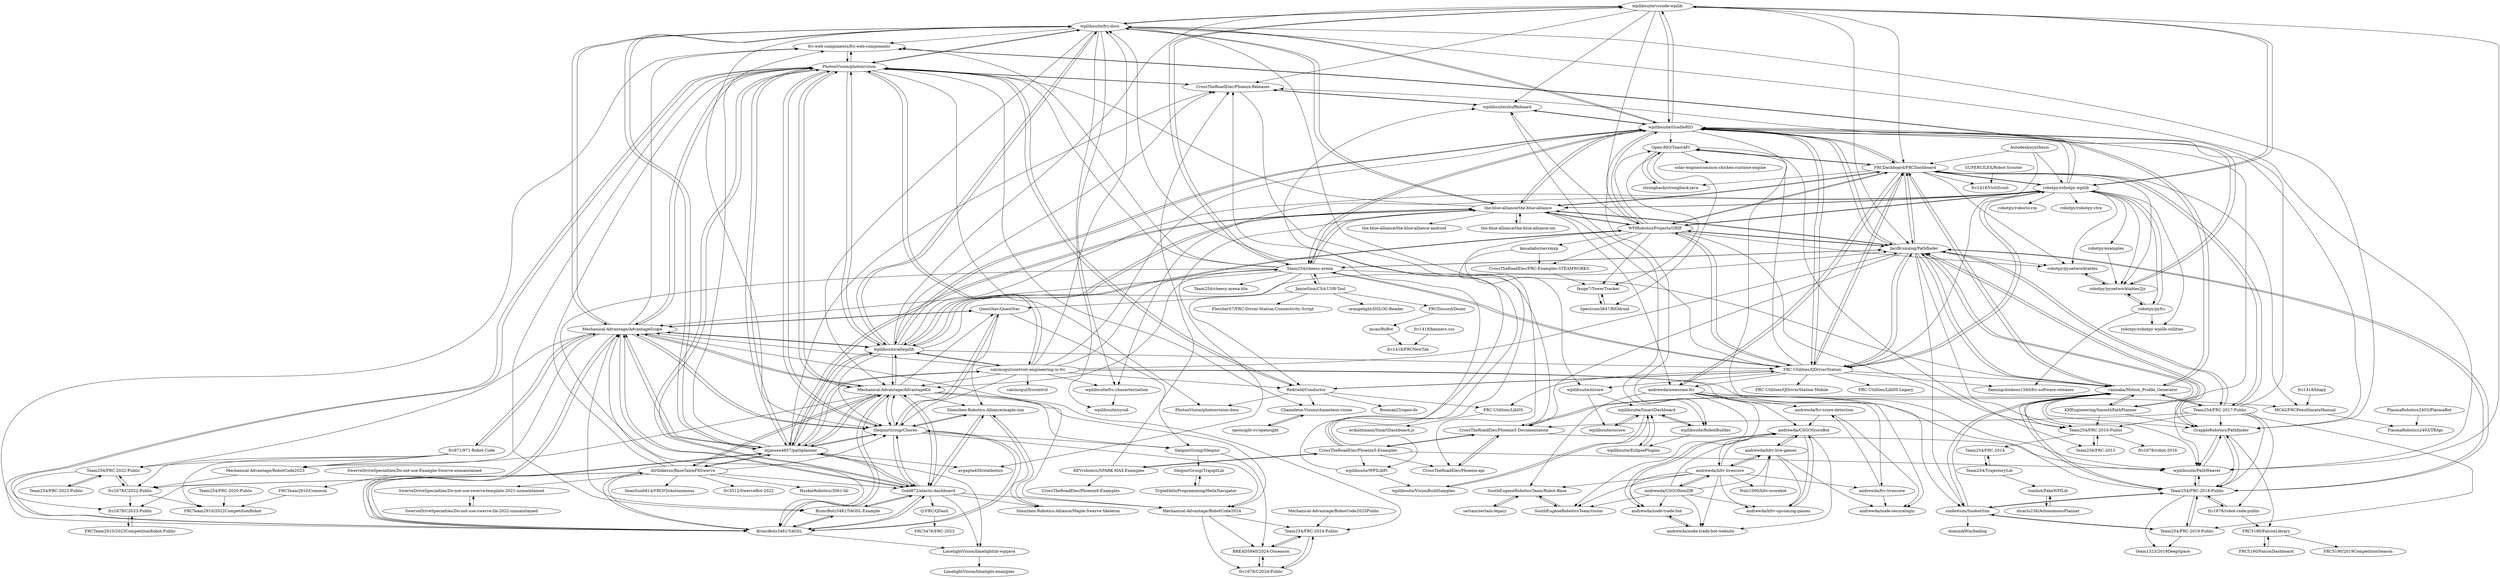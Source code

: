 digraph G {
"wpilibsuite/vscode-wpilib" -> "wpilibsuite/frc-docs"
"wpilibsuite/vscode-wpilib" -> "wpilibsuite/GradleRIO"
"wpilibsuite/vscode-wpilib" -> "wpilibsuite/PathWeaver"
"wpilibsuite/vscode-wpilib" -> "wpilibsuite/RobotBuilder"
"wpilibsuite/vscode-wpilib" -> "robotpy/robotpy-wpilib"
"wpilibsuite/vscode-wpilib" -> "Team254/cheesy-arena"
"wpilibsuite/vscode-wpilib" -> "CrossTheRoadElec/Phoenix-Releases"
"wpilibsuite/vscode-wpilib" -> "JaciBrunning/Pathfinder"
"wpilibsuite/vscode-wpilib" -> "wpilibsuite/shuffleboard"
"wpilibsuite/vscode-wpilib" -> "FRCDashboard/FRCDashboard"
"wpilibsuite/frc-docs" -> "PhotonVision/photonvision"
"wpilibsuite/frc-docs" -> "wpilibsuite/vscode-wpilib"
"wpilibsuite/frc-docs" -> "wpilibsuite/sysid"
"wpilibsuite/frc-docs" -> "wpilibsuite/allwpilib"
"wpilibsuite/frc-docs" -> "wpilibsuite/GradleRIO"
"wpilibsuite/frc-docs" -> "Mechanical-Advantage/AdvantageScope"
"wpilibsuite/frc-docs" -> "wpilibsuite/frc-characterization"
"wpilibsuite/frc-docs" -> "SleipnirGroup/Choreo"
"wpilibsuite/frc-docs" -> "mjansen4857/pathplanner"
"wpilibsuite/frc-docs" -> "CrossTheRoadElec/Phoenix-api"
"wpilibsuite/frc-docs" -> "Mechanical-Advantage/AdvantageKit"
"wpilibsuite/frc-docs" -> "the-blue-alliance/the-blue-alliance"
"wpilibsuite/frc-docs" -> "wpilibsuite/PathWeaver"
"wpilibsuite/frc-docs" -> "GrappleRobotics/Pathfinder"
"wpilibsuite/frc-docs" -> "frc-web-components/frc-web-components"
"mjansen4857/pathplanner" -> "Mechanical-Advantage/AdvantageScope"
"mjansen4857/pathplanner" -> "PhotonVision/photonvision"
"mjansen4857/pathplanner" -> "SleipnirGroup/Choreo"
"mjansen4857/pathplanner" -> "Mechanical-Advantage/AdvantageKit"
"mjansen4857/pathplanner" -> "wpilibsuite/allwpilib"
"mjansen4857/pathplanner" -> "Gold872/elastic-dashboard"
"mjansen4857/pathplanner" -> "BroncBotz3481/YAGSL"
"mjansen4857/pathplanner" -> "wpilibsuite/frc-docs"
"mjansen4857/pathplanner" -> "dirtbikerxz/BaseTalonFXSwerve"
"mjansen4857/pathplanner" -> "frc-web-components/frc-web-components"
"mjansen4857/pathplanner" -> "LimelightVision/limelightlib-wpijava"
"mjansen4857/pathplanner" -> "CrossTheRoadElec/Phoenix-Releases"
"mjansen4857/pathplanner" -> "the-blue-alliance/the-blue-alliance"
"mjansen4857/pathplanner" -> "calcmogul/controls-engineering-in-frc"
"mjansen4857/pathplanner" -> "avgupta456/statbotics"
"calcmogul/controls-engineering-in-frc" -> "PhotonVision/photonvision"
"calcmogul/controls-engineering-in-frc" -> "wpilibsuite/GradleRIO"
"calcmogul/controls-engineering-in-frc" -> "wpilibsuite/allwpilib"
"calcmogul/controls-engineering-in-frc" -> "Mechanical-Advantage/AdvantageScope"
"calcmogul/controls-engineering-in-frc" -> "JaciBrunning/Pathfinder"
"calcmogul/controls-engineering-in-frc" -> "wpilibsuite/frc-docs"
"calcmogul/controls-engineering-in-frc" -> "Team254/cheesy-arena"
"calcmogul/controls-engineering-in-frc" -> "SleipnirGroup/Choreo"
"calcmogul/controls-engineering-in-frc" -> "calcmogul/frccontrol"
"calcmogul/controls-engineering-in-frc" -> "wpilibsuite/PathWeaver"
"calcmogul/controls-engineering-in-frc" -> "mjansen4857/pathplanner"
"calcmogul/controls-engineering-in-frc" -> "Mechanical-Advantage/AdvantageKit"
"calcmogul/controls-engineering-in-frc" -> "Redrield/Conductor"
"calcmogul/controls-engineering-in-frc" -> "Team254/FRC-2018-Public"
"calcmogul/controls-engineering-in-frc" -> "wpilibsuite/frc-characterization"
"REVrobotics/SPARK-MAX-Examples" -> "CrossTheRoadElec/Phoenix5-Examples"
"REVrobotics/SPARK-MAX-Examples" -> "CrossTheRoadElec/Phoenix6-Examples"
"REVrobotics/SPARK-MAX-Examples" -> "CrossTheRoadElec/Phoenix-Releases"
"JamieSinn/CSA-USB-Tool" -> "Team254/cheesy-arena"
"JamieSinn/CSA-USB-Tool" -> "FletcherS7/FRC-Driver-Station-Connectivity-Script"
"JamieSinn/CSA-USB-Tool" -> "orangelight/DSLOG-Reader"
"JamieSinn/CSA-USB-Tool" -> "FRCDiscord/Dozer"
"JamieSinn/CSA-USB-Tool" -> "QuestNav/QuestNav"
"CrossTheRoadElec/Phoenix-Releases" -> "wpilibsuite/shuffleboard"
"CrossTheRoadElec/Phoenix-Releases" -> "PhotonVision/photonvision"
"CrossTheRoadElec/Phoenix-Releases" -> "CrossTheRoadElec/Phoenix5-Documentation"
"Team254/FRC-2017-Public" -> "Team254/FRC-2016-Public"
"Team254/FRC-2017-Public" -> "vannaka/Motion_Profile_Generator"
"Team254/FRC-2017-Public" -> "JaciBrunning/Pathfinder"
"Team254/FRC-2017-Public" -> "wpilibsuite/GradleRIO"
"Team254/FRC-2017-Public" -> "Team254/FRC-2018-Public"
"Team254/FRC-2017-Public" -> "FRCDashboard/FRCDashboard"
"Team254/FRC-2017-Public" -> "frc1678/robot-code-public"
"Team254/FRC-2017-Public" -> "CrossTheRoadElec/Phoenix5-Documentation"
"Team254/FRC-2017-Public" -> "GrappleRobotics/Pathfinder"
"Team254/FRC-2017-Public" -> "Team254/FRC-2019-Public"
"CrossTheRoadElec/Phoenix5-Examples" -> "REVrobotics/SPARK-MAX-Examples"
"CrossTheRoadElec/Phoenix5-Examples" -> "CrossTheRoadElec/Phoenix5-Documentation"
"CrossTheRoadElec/Phoenix5-Examples" -> "CrossTheRoadElec/Phoenix-Releases"
"CrossTheRoadElec/Phoenix5-Examples" -> "CrossTheRoadElec/Phoenix-api"
"CrossTheRoadElec/Phoenix5-Examples" -> "wpilibsuite/WPILibPi"
"CrossTheRoadElec/Phoenix5-Examples" -> "wpilibsuite/frc-docs"
"CrossTheRoadElec/Phoenix5-Examples" -> "wpilibsuite/PathWeaver"
"CrossTheRoadElec/Phoenix5-Documentation" -> "CrossTheRoadElec/Phoenix-api"
"CrossTheRoadElec/Phoenix5-Documentation" -> "CrossTheRoadElec/Phoenix5-Examples"
"CrossTheRoadElec/Phoenix5-Documentation" -> "vannaka/Motion_Profile_Generator"
"CrossTheRoadElec/Phoenix5-Documentation" -> "wpilibsuite/PathWeaver"
"Team254/FRC-2018-Public" -> "Team1323/2019DeepSpace"
"Team254/FRC-2018-Public" -> "Team254/FRC-2019-Public"
"Team254/FRC-2018-Public" -> "frc1678/robot-code-public"
"Team254/FRC-2018-Public" -> "snobotsim/SnobotSim"
"Team254/FRC-2018-Public" -> "wpilibsuite/PathWeaver"
"Team254/FRC-2018-Public" -> "GrappleRobotics/Pathfinder"
"Team254/FRC-2018-Public" -> "vannaka/Motion_Profile_Generator"
"Team254/FRC-2018-Public" -> "JaciBrunning/Pathfinder"
"Team254/FRC-2014" -> "Team254/TrajectoryLib"
"the-blue-alliance/the-blue-alliance-ios" -> "the-blue-alliance/the-blue-alliance"
"Team254/cheesy-arena" -> "JamieSinn/CSA-USB-Tool"
"Team254/cheesy-arena" -> "FRC-Utilities/QDriverStation"
"Team254/cheesy-arena" -> "Team254/cheesy-arena-lite"
"Team254/cheesy-arena" -> "the-blue-alliance/the-blue-alliance"
"Team254/cheesy-arena" -> "frc-web-components/frc-web-components"
"Team254/cheesy-arena" -> "wpilibsuite/GradleRIO"
"Team254/cheesy-arena" -> "Mechanical-Advantage/AdvantageScope"
"Team254/cheesy-arena" -> "Redrield/Conductor"
"Team254/cheesy-arena" -> "JaciBrunning/Pathfinder"
"Team254/cheesy-arena" -> "vannaka/Motion_Profile_Generator"
"Team254/cheesy-arena" -> "PhotonVision/photonvision"
"Team254/cheesy-arena" -> "Mechanical-Advantage/AdvantageKit"
"Team254/cheesy-arena" -> "wpilibsuite/vscode-wpilib"
"Team254/cheesy-arena" -> "BroncBotz3481/YAGSL"
"vannaka/Motion_Profile_Generator" -> "JaciBrunning/Pathfinder"
"vannaka/Motion_Profile_Generator" -> "Team254/FRC-2018-Public"
"vannaka/Motion_Profile_Generator" -> "FRCDashboard/FRCDashboard"
"vannaka/Motion_Profile_Generator" -> "snobotsim/SnobotSim"
"vannaka/Motion_Profile_Generator" -> "wpilibsuite/GradleRIO"
"vannaka/Motion_Profile_Generator" -> "CrossTheRoadElec/Phoenix5-Documentation"
"vannaka/Motion_Profile_Generator" -> "GrappleRobotics/Pathfinder"
"vannaka/Motion_Profile_Generator" -> "Team254/FRC-2017-Public"
"vannaka/Motion_Profile_Generator" -> "KHEngineering/SmoothPathPlanner"
"vannaka/Motion_Profile_Generator" -> "Team254/FRC-2016-Public"
"vannaka/Motion_Profile_Generator" -> "wpilibsuite/PathWeaver"
"wpilibsuite/frc-characterization" -> "wpilibsuite/sysid"
"FRCTeam2910/Common" -> "FRCTeam2910/2022CompetitionRobot"
"Team254/TrajectoryLib" -> "Team254/FRC-2014"
"Team254/TrajectoryLib" -> "tombot/FakeWPILib"
"FRCDiscord/Dozer" -> "mcao/RoBot"
"wpilibsuite/WPILibPi" -> "wpilibsuite/shuffleboard"
"wpilibsuite/WPILibPi" -> "wpilibsuite/VisionBuildSamples"
"GrappleRobotics/Pathfinder" -> "wpilibsuite/PathWeaver"
"GrappleRobotics/Pathfinder" -> "JaciBrunning/Pathfinder"
"GrappleRobotics/Pathfinder" -> "FRC5190/FalconLibrary"
"GrappleRobotics/Pathfinder" -> "Team254/FRC-2018-Public"
"FRC5190/FalconLibrary" -> "FRC5190/FalconDashboard"
"FRC5190/FalconLibrary" -> "FRC5190/2019CompetitionSeason"
"wpilibsuite/PathWeaver" -> "GrappleRobotics/Pathfinder"
"wpilibsuite/PathWeaver" -> "Team254/FRC-2018-Public"
"CrossTheRoadElec/Phoenix-api" -> "CrossTheRoadElec/Phoenix5-Documentation"
"robotpy/pyfrc" -> "robotpy/robotpy-wpilib"
"robotpy/pyfrc" -> "robotpy/pynetworktables2js"
"robotpy/pyfrc" -> "robotpy/robotpy-wpilib-utilities"
"robotpy/pyfrc" -> "flamingchickens1540/frc-software-releases"
"opensight-cv/opensight" -> "Chameleon-Vision/chameleon-vision"
"FRC5190/FalconDashboard" -> "FRC5190/FalconLibrary"
"sertain/sertain-legacy" -> "SouthEugeneRoboticsTeam/Robot-Base"
"PhotonVision/photonvision" -> "Mechanical-Advantage/AdvantageScope"
"PhotonVision/photonvision" -> "Mechanical-Advantage/AdvantageKit"
"PhotonVision/photonvision" -> "mjansen4857/pathplanner"
"PhotonVision/photonvision" -> "SleipnirGroup/Choreo"
"PhotonVision/photonvision" -> "Gold872/elastic-dashboard"
"PhotonVision/photonvision" -> "wpilibsuite/allwpilib"
"PhotonVision/photonvision" -> "wpilibsuite/frc-docs"
"PhotonVision/photonvision" -> "frc-web-components/frc-web-components"
"PhotonVision/photonvision" -> "BroncBotz3481/YAGSL"
"PhotonVision/photonvision" -> "Chameleon-Vision/chameleon-vision"
"PhotonVision/photonvision" -> "CrossTheRoadElec/Phoenix-Releases"
"PhotonVision/photonvision" -> "BroncBotz3481/YAGSL-Example"
"PhotonVision/photonvision" -> "Redrield/Conductor"
"PhotonVision/photonvision" -> "calcmogul/controls-engineering-in-frc"
"PhotonVision/photonvision" -> "PhotonVision/photonvision-docs"
"wpilibsuite/allwpilib" -> "PhotonVision/photonvision"
"wpilibsuite/allwpilib" -> "mjansen4857/pathplanner"
"wpilibsuite/allwpilib" -> "wpilibsuite/GradleRIO"
"wpilibsuite/allwpilib" -> "wpilibsuite/frc-docs"
"wpilibsuite/allwpilib" -> "Mechanical-Advantage/AdvantageScope"
"wpilibsuite/allwpilib" -> "Mechanical-Advantage/AdvantageKit"
"wpilibsuite/allwpilib" -> "the-blue-alliance/the-blue-alliance"
"wpilibsuite/allwpilib" -> "SleipnirGroup/Choreo"
"wpilibsuite/allwpilib" -> "WPIRoboticsProjects/GRIP"
"wpilibsuite/allwpilib" -> "calcmogul/controls-engineering-in-frc"
"wpilibsuite/allwpilib" -> "JaciBrunning/Pathfinder"
"wpilibsuite/allwpilib" -> "CrossTheRoadElec/Phoenix-Releases"
"wpilibsuite/allwpilib" -> "robotpy/robotpy-wpilib"
"wpilibsuite/allwpilib" -> "FRC-Utilities/QDriverStation"
"wpilibsuite/allwpilib" -> "wpilibsuite/vscode-wpilib"
"wpilibsuite/GradleRIO" -> "FRC-Utilities/QDriverStation"
"wpilibsuite/GradleRIO" -> "FRCDashboard/FRCDashboard"
"wpilibsuite/GradleRIO" -> "JaciBrunning/Pathfinder"
"wpilibsuite/GradleRIO" -> "vannaka/Motion_Profile_Generator"
"wpilibsuite/GradleRIO" -> "wpilibsuite/shuffleboard"
"wpilibsuite/GradleRIO" -> "WPIRoboticsProjects/GRIP"
"wpilibsuite/GradleRIO" -> "wpilibsuite/allwpilib"
"wpilibsuite/GradleRIO" -> "wpilibsuite/vscode-wpilib"
"wpilibsuite/GradleRIO" -> "the-blue-alliance/the-blue-alliance"
"wpilibsuite/GradleRIO" -> "GrappleRobotics/Pathfinder"
"wpilibsuite/GradleRIO" -> "wpilibsuite/frc-docs"
"wpilibsuite/GradleRIO" -> "Open-RIO/ToastAPI"
"wpilibsuite/GradleRIO" -> "Team254/cheesy-arena"
"wpilibsuite/GradleRIO" -> "wpilibsuite/PathWeaver"
"wpilibsuite/GradleRIO" -> "snobotsim/SnobotSim"
"Redrield/Conductor" -> "FRC-Utilities/LibDS"
"Redrield/Conductor" -> "Boomaa23/open-ds"
"Redrield/Conductor" -> "PhotonVision/photonvision"
"Redrield/Conductor" -> "FRC-Utilities/QDriverStation"
"Redrield/Conductor" -> "Chameleon-Vision/chameleon-vision"
"Redrield/Conductor" -> "PhotonVision/photonvision-docs"
"Team254/FRC-2019-Public" -> "Team1323/2019DeepSpace"
"Team254/FRC-2019-Public" -> "Team254/FRC-2018-Public"
"Team254/FRC-2019-Public" -> "snobotsim/SnobotSim"
"KHEngineering/SmoothPathPlanner" -> "JaciBrunning/Pathfinder"
"KHEngineering/SmoothPathPlanner" -> "Team254/FRC-2016-Public"
"KHEngineering/SmoothPathPlanner" -> "vannaka/Motion_Profile_Generator"
"KHEngineering/SmoothPathPlanner" -> "GrappleRobotics/Pathfinder"
"tombot/FakeWPILib" -> "dicarlo236/AutonomousPlanner"
"frc-web-components/frc-web-components" -> "robotpy/pynetworktables2js"
"frc-web-components/frc-web-components" -> "PhotonVision/photonvision"
"Team254/FRC-2015" -> "Team254/FRC-2016-Public"
"robotpy/robotpy-wpilib" -> "robotpy/pyfrc"
"robotpy/robotpy-wpilib" -> "robotpy/pynetworktables2js"
"robotpy/robotpy-wpilib" -> "FRC-Utilities/QDriverStation"
"robotpy/robotpy-wpilib" -> "FRCDashboard/FRCDashboard"
"robotpy/robotpy-wpilib" -> "robotpy/examples"
"robotpy/robotpy-wpilib" -> "robotpy/pynetworktables"
"robotpy/robotpy-wpilib" -> "robotpy/robotpy-wpilib-utilities"
"robotpy/robotpy-wpilib" -> "WPIRoboticsProjects/GRIP"
"robotpy/robotpy-wpilib" -> "robotpy/roborio-vm"
"robotpy/robotpy-wpilib" -> "CrossTheRoadElec/Phoenix-Releases"
"robotpy/robotpy-wpilib" -> "wpilibsuite/frc-characterization"
"robotpy/robotpy-wpilib" -> "wpilibsuite/vscode-wpilib"
"robotpy/robotpy-wpilib" -> "the-blue-alliance/the-blue-alliance"
"robotpy/robotpy-wpilib" -> "wpilibsuite/GradleRIO"
"robotpy/robotpy-wpilib" -> "robotpy/robotpy-ctre"
"SwerveDriveSpecialties/Do-not-use-Example-Swerve-unmaintained" -> "FRCTeam2910/Common"
"Open-RIO/ToastAPI" -> "strongback/strongback-java"
"Open-RIO/ToastAPI" -> "fauge7/TowerTracker"
"Open-RIO/ToastAPI" -> "FRCDashboard/FRCDashboard"
"Open-RIO/ToastAPI" -> "solar-engine/common-chicken-runtime-engine"
"Open-RIO/ToastAPI" -> "Team254/FRC-2015"
"Open-RIO/ToastAPI" -> "Spectrum3847/RIOdroid"
"dicarlo236/AutonomousPlanner" -> "tombot/FakeWPILib"
"Chameleon-Vision/chameleon-vision" -> "opensight-cv/opensight"
"dirtbikerxz/BaseTalonFXSwerve" -> "SwerveDriveSpecialties/Do-not-use-swerve-template-2021-unmaintained"
"dirtbikerxz/BaseTalonFXSwerve" -> "Mechanical-Advantage/AdvantageKit"
"dirtbikerxz/BaseTalonFXSwerve" -> "Mechanical-Advantage/AdvantageScope"
"dirtbikerxz/BaseTalonFXSwerve" -> "BroncBotz3481/YAGSL"
"dirtbikerxz/BaseTalonFXSwerve" -> "SleipnirGroup/Choreo"
"dirtbikerxz/BaseTalonFXSwerve" -> "frc3512/SwerveBot-2022"
"dirtbikerxz/BaseTalonFXSwerve" -> "PhotonVision/photonvision"
"dirtbikerxz/BaseTalonFXSwerve" -> "mjansen4857/pathplanner"
"dirtbikerxz/BaseTalonFXSwerve" -> "frc1678/C2023-Public"
"dirtbikerxz/BaseTalonFXSwerve" -> "HuskieRobotics/3061-lib"
"dirtbikerxz/BaseTalonFXSwerve" -> "SeanSun6814/FRC0ToAutonomous"
"dirtbikerxz/BaseTalonFXSwerve" -> "Gold872/elastic-dashboard"
"dirtbikerxz/BaseTalonFXSwerve" -> "frc1678/C2022-Public"
"SwerveDriveSpecialties/Do-not-use-swerve-template-2021-unmaintained" -> "SwerveDriveSpecialties/Do-not-use-swerve-lib-2022-unmaintained"
"strongback/strongback-java" -> "Open-RIO/ToastAPI"
"frc971/971-Robot-Code" -> "FRCTeam2910/2022CompetitionRobot"
"frc971/971-Robot-Code" -> "Mechanical-Advantage/RobotCode2023"
"frc971/971-Robot-Code" -> "Team254/FRC-2022-Public"
"frc971/971-Robot-Code" -> "frc1678/C2022-Public"
"frc971/971-Robot-Code" -> "Mechanical-Advantage/AdvantageScope"
"wpilibsuite/ntcore" -> "wpilibsuite/SmartDashboard"
"wpilibsuite/ntcore" -> "wpilibsuite/cscore"
"Mechanical-Advantage/AdvantageScope" -> "Mechanical-Advantage/AdvantageKit"
"Mechanical-Advantage/AdvantageScope" -> "SleipnirGroup/Choreo"
"Mechanical-Advantage/AdvantageScope" -> "PhotonVision/photonvision"
"Mechanical-Advantage/AdvantageScope" -> "mjansen4857/pathplanner"
"Mechanical-Advantage/AdvantageScope" -> "Gold872/elastic-dashboard"
"Mechanical-Advantage/AdvantageScope" -> "BroncBotz3481/YAGSL"
"Mechanical-Advantage/AdvantageScope" -> "Mechanical-Advantage/RobotCode2024"
"Mechanical-Advantage/AdvantageScope" -> "frc-web-components/frc-web-components"
"Mechanical-Advantage/AdvantageScope" -> "Mechanical-Advantage/RobotCode2023"
"Mechanical-Advantage/AdvantageScope" -> "frc971/971-Robot-Code"
"Mechanical-Advantage/AdvantageScope" -> "Team254/FRC-2022-Public"
"Mechanical-Advantage/AdvantageScope" -> "QuestNav/QuestNav"
"Mechanical-Advantage/AdvantageScope" -> "BroncBotz3481/YAGSL-Example"
"Mechanical-Advantage/AdvantageScope" -> "wpilibsuite/frc-docs"
"Mechanical-Advantage/AdvantageScope" -> "wpilibsuite/allwpilib"
"kauailabs/navxmxp" -> "wpilibsuite/ntcore"
"kauailabs/navxmxp" -> "CrossTheRoadElec/FRC-Examples-STEAMWORKS"
"robotpy/pynetworktables2js" -> "robotpy/pyfrc"
"robotpy/pynetworktables2js" -> "frc-web-components/frc-web-components"
"robotpy/pynetworktables2js" -> "robotpy/pynetworktables"
"SwerveDriveSpecialties/Do-not-use-swerve-lib-2022-unmaintained" -> "SwerveDriveSpecialties/Do-not-use-swerve-template-2021-unmaintained"
"Nols1000/hltv-scorebot" -> "andrewda/hltv-live-games"
"andrewda/CSGOScoreBot" -> "andrewda/node-trade-bot"
"andrewda/CSGOScoreBot" -> "andrewda/hltv-live-games"
"andrewda/CSGOScoreBot" -> "andrewda/hltv-upcoming-games"
"andrewda/CSGOScoreBot" -> "andrewda/node-trade-bot-website"
"andrewda/node-trade-bot" -> "andrewda/node-trade-bot-website"
"andrewda/node-trade-bot" -> "andrewda/CSGOScoreBot"
"andrewda/hltv-upcoming-games" -> "andrewda/CSGOScoreBot"
"andrewda/node-trade-bot-website" -> "andrewda/node-trade-bot"
"FRC-Utilities/QDriverStation" -> "wpilibsuite/GradleRIO"
"FRC-Utilities/QDriverStation" -> "FRCDashboard/FRCDashboard"
"FRC-Utilities/QDriverStation" -> "robotpy/robotpy-wpilib"
"FRC-Utilities/QDriverStation" -> "Team254/cheesy-arena"
"FRC-Utilities/QDriverStation" -> "JaciBrunning/Pathfinder"
"FRC-Utilities/QDriverStation" -> "WPIRoboticsProjects/GRIP"
"FRC-Utilities/QDriverStation" -> "andrewda/awesome-frc"
"FRC-Utilities/QDriverStation" -> "Open-RIO/ToastAPI"
"FRC-Utilities/QDriverStation" -> "FRC-Utilities/LibDS"
"FRC-Utilities/QDriverStation" -> "FRC-Utilities/QDriverStation-Mobile"
"FRC-Utilities/QDriverStation" -> "Redrield/Conductor"
"FRC-Utilities/QDriverStation" -> "FRC-Utilities/LibDS-Legacy"
"FRC-Utilities/QDriverStation" -> "vannaka/Motion_Profile_Generator"
"FRC-Utilities/QDriverStation" -> "wpilibsuite/ntcore"
"FRC-Utilities/QDriverStation" -> "flamingchickens1540/frc-software-releases"
"Mechanical-Advantage/AdvantageKit" -> "Mechanical-Advantage/AdvantageScope"
"Mechanical-Advantage/AdvantageKit" -> "SleipnirGroup/Choreo"
"Mechanical-Advantage/AdvantageKit" -> "BroncBotz3481/YAGSL"
"Mechanical-Advantage/AdvantageKit" -> "PhotonVision/photonvision"
"Mechanical-Advantage/AdvantageKit" -> "Gold872/elastic-dashboard"
"Mechanical-Advantage/AdvantageKit" -> "mjansen4857/pathplanner"
"Mechanical-Advantage/AdvantageKit" -> "Mechanical-Advantage/RobotCode2024"
"Mechanical-Advantage/AdvantageKit" -> "Mechanical-Advantage/RobotCode2023"
"Mechanical-Advantage/AdvantageKit" -> "Shenzhen-Robotics-Alliance/maple-sim"
"Mechanical-Advantage/AdvantageKit" -> "dirtbikerxz/BaseTalonFXSwerve"
"Mechanical-Advantage/AdvantageKit" -> "wpilibsuite/allwpilib"
"Mechanical-Advantage/AdvantageKit" -> "SleipnirGroup/Sleipnir"
"Mechanical-Advantage/AdvantageKit" -> "QuestNav/QuestNav"
"Mechanical-Advantage/AdvantageKit" -> "Team254/FRC-2024-Public"
"WPIRoboticsProjects/GRIP" -> "wpilibsuite/GradleRIO"
"WPIRoboticsProjects/GRIP" -> "FRC-Utilities/QDriverStation"
"WPIRoboticsProjects/GRIP" -> "robotpy/robotpy-wpilib"
"WPIRoboticsProjects/GRIP" -> "JaciBrunning/Pathfinder"
"WPIRoboticsProjects/GRIP" -> "FRCDashboard/FRCDashboard"
"WPIRoboticsProjects/GRIP" -> "wpilibsuite/WPILibPi"
"WPIRoboticsProjects/GRIP" -> "wpilibsuite/allwpilib"
"WPIRoboticsProjects/GRIP" -> "Open-RIO/ToastAPI"
"WPIRoboticsProjects/GRIP" -> "robotpy/pynetworktables"
"WPIRoboticsProjects/GRIP" -> "Team254/FRC-2016-Public"
"WPIRoboticsProjects/GRIP" -> "kauailabs/navxmxp"
"WPIRoboticsProjects/GRIP" -> "the-blue-alliance/the-blue-alliance"
"WPIRoboticsProjects/GRIP" -> "wpilibsuite/shuffleboard"
"WPIRoboticsProjects/GRIP" -> "CrossTheRoadElec/FRC-Examples-STEAMWORKS"
"WPIRoboticsProjects/GRIP" -> "fauge7/TowerTracker"
"andrewda/hltv-livescore" -> "andrewda/hltv-live-games"
"andrewda/hltv-livescore" -> "andrewda/CSGOScoreBot"
"andrewda/hltv-livescore" -> "andrewda/hltv-upcoming-games"
"andrewda/hltv-livescore" -> "andrewda/CSGOItemDB"
"andrewda/hltv-livescore" -> "andrewda/node-trade-bot"
"andrewda/hltv-livescore" -> "SouthEugeneRoboticsTeam/vision"
"andrewda/hltv-livescore" -> "andrewda/node-trade-bot-website"
"andrewda/hltv-livescore" -> "andrewda/frc-livescore"
"andrewda/hltv-livescore" -> "Nols1000/hltv-scorebot"
"andrewda/hltv-livescore" -> "SouthEugeneRoboticsTeam/Robot-Base"
"andrewda/hltv-live-games" -> "andrewda/CSGOScoreBot"
"andrewda/hltv-live-games" -> "andrewda/hltv-upcoming-games"
"andrewda/hltv-live-games" -> "andrewda/node-securelogin"
"andrewda/hltv-live-games" -> "andrewda/hltv-livescore"
"Team254/FRC-2020-Public" -> "FRCTeam2910/2022CompetitionRobot"
"Spectrum3847/RIOdroid" -> "fauge7/TowerTracker"
"CrossTheRoadElec/FRC-Examples-STEAMWORKS" -> "fauge7/TowerTracker"
"andrewda/CSGOItemDB" -> "andrewda/node-trade-bot"
"andrewda/CSGOItemDB" -> "andrewda/CSGOScoreBot"
"andrewda/CSGOItemDB" -> "andrewda/node-trade-bot-website"
"andrewda/CSGOItemDB" -> "andrewda/hltv-live-games"
"andrewda/CSGOItemDB" -> "andrewda/hltv-livescore"
"andrewda/CSGOItemDB" -> "SouthEugeneRoboticsTeam/vision"
"andrewda/CSGOItemDB" -> "andrewda/hltv-upcoming-games"
"frc1678/C2022-Public" -> "FRCTeam2910/2022CompetitionRobot"
"frc1678/C2022-Public" -> "Team254/FRC-2022-Public"
"frc1678/C2022-Public" -> "frc1678/C2023-Public"
"TripleHelixProgramming/HelixNavigator" -> "SleipnirGroup/TrajoptLib"
"JaciBrunning/Pathfinder" -> "vannaka/Motion_Profile_Generator"
"JaciBrunning/Pathfinder" -> "GrappleRobotics/Pathfinder"
"JaciBrunning/Pathfinder" -> "wpilibsuite/GradleRIO"
"JaciBrunning/Pathfinder" -> "KHEngineering/SmoothPathPlanner"
"JaciBrunning/Pathfinder" -> "FRC-Utilities/QDriverStation"
"JaciBrunning/Pathfinder" -> "Team254/FRC-2017-Public"
"JaciBrunning/Pathfinder" -> "FRCDashboard/FRCDashboard"
"JaciBrunning/Pathfinder" -> "Team254/FRC-2018-Public"
"JaciBrunning/Pathfinder" -> "Team254/FRC-2016-Public"
"JaciBrunning/Pathfinder" -> "WPIRoboticsProjects/GRIP"
"JaciBrunning/Pathfinder" -> "snobotsim/SnobotSim"
"JaciBrunning/Pathfinder" -> "Team254/cheesy-arena"
"JaciBrunning/Pathfinder" -> "the-blue-alliance/the-blue-alliance"
"JaciBrunning/Pathfinder" -> "robotpy/pynetworktables"
"JaciBrunning/Pathfinder" -> "CrossTheRoadElec/Phoenix5-Documentation"
"BroncBotz3481/YAGSL" -> "BroncBotz3481/YAGSL-Example"
"BroncBotz3481/YAGSL" -> "Mechanical-Advantage/AdvantageKit"
"BroncBotz3481/YAGSL" -> "Gold872/elastic-dashboard"
"BroncBotz3481/YAGSL" -> "Mechanical-Advantage/AdvantageScope"
"BroncBotz3481/YAGSL" -> "PhotonVision/photonvision"
"BroncBotz3481/YAGSL" -> "SleipnirGroup/Choreo"
"BroncBotz3481/YAGSL" -> "dirtbikerxz/BaseTalonFXSwerve"
"BroncBotz3481/YAGSL" -> "LimelightVision/limelightlib-wpijava"
"BroncBotz3481/YAGSL" -> "mjansen4857/pathplanner"
"BroncBotz3481/YAGSL" -> "frc-web-components/frc-web-components"
"wpilibsuite/RobotBuilder" -> "wpilibsuite/SmartDashboard"
"wpilibsuite/RobotBuilder" -> "wpilibsuite/EclipsePlugins"
"BroncBotz3481/YAGSL-Example" -> "BroncBotz3481/YAGSL"
"BroncBotz3481/YAGSL-Example" -> "Gold872/elastic-dashboard"
"wpilibsuite/SmartDashboard" -> "wpilibsuite/EclipsePlugins"
"wpilibsuite/SmartDashboard" -> "wpilibsuite/cscore"
"wpilibsuite/SmartDashboard" -> "wpilibsuite/RobotBuilder"
"wpilibsuite/SmartDashboard" -> "wpilibsuite/VisionBuildSamples"
"SleipnirGroup/Choreo" -> "Mechanical-Advantage/AdvantageScope"
"SleipnirGroup/Choreo" -> "Gold872/elastic-dashboard"
"SleipnirGroup/Choreo" -> "Mechanical-Advantage/AdvantageKit"
"SleipnirGroup/Choreo" -> "mjansen4857/pathplanner"
"SleipnirGroup/Choreo" -> "PhotonVision/photonvision"
"SleipnirGroup/Choreo" -> "Shenzhen-Robotics-Alliance/maple-sim"
"SleipnirGroup/Choreo" -> "SleipnirGroup/Sleipnir"
"SleipnirGroup/Choreo" -> "Mechanical-Advantage/RobotCode2024"
"SleipnirGroup/Choreo" -> "BroncBotz3481/YAGSL"
"SleipnirGroup/Choreo" -> "QuestNav/QuestNav"
"Team254/FRC-2022-Public" -> "Team254/FRC-2023-Public"
"Team254/FRC-2022-Public" -> "frc1678/C2023-Public"
"Team254/FRC-2022-Public" -> "frc1678/C2022-Public"
"SleipnirGroup/Sleipnir" -> "SleipnirGroup/TrajoptLib"
"SleipnirGroup/Sleipnir" -> "BREAD5940/2024-Onseason"
"SleipnirGroup/TrajoptLib" -> "TripleHelixProgramming/HelixNavigator"
"FRCDashboard/FRCDashboard" -> "wpilibsuite/GradleRIO"
"FRCDashboard/FRCDashboard" -> "FRC-Utilities/QDriverStation"
"FRCDashboard/FRCDashboard" -> "robotpy/robotpy-wpilib"
"FRCDashboard/FRCDashboard" -> "vannaka/Motion_Profile_Generator"
"FRCDashboard/FRCDashboard" -> "Open-RIO/ToastAPI"
"FRCDashboard/FRCDashboard" -> "frc1418/VictiScout"
"FRCDashboard/FRCDashboard" -> "andrewda/awesome-frc"
"FRCDashboard/FRCDashboard" -> "JaciBrunning/Pathfinder"
"FRCDashboard/FRCDashboard" -> "strongback/strongback-java"
"FRCDashboard/FRCDashboard" -> "robotpy/pynetworktables"
"FRCDashboard/FRCDashboard" -> "the-blue-alliance/the-blue-alliance"
"FRCDashboard/FRCDashboard" -> "MC42/FRCPenultimateManual"
"FRCDashboard/FRCDashboard" -> "WPIRoboticsProjects/GRIP"
"FRCDashboard/FRCDashboard" -> "Team254/FRC-2017-Public"
"FRCDashboard/FRCDashboard" -> "robotpy/pynetworktables2js"
"fauge7/TowerTracker" -> "Spectrum3847/RIOdroid"
"Mechanical-Advantage/RobotCode2023" -> "frc1678/C2022-Public"
"LimelightVision/limelightlib-wpijava" -> "LimelightVision/limelight-examples"
"wpilibsuite/EclipsePlugins" -> "wpilibsuite/SmartDashboard"
"PlasmaRobotics2403/PlasmaBot" -> "PlasmaRobotics2403/TBApi"
"Autodesk/synthesis" -> "FRC-Utilities/QDriverStation"
"Autodesk/synthesis" -> "FRCDashboard/FRCDashboard"
"Autodesk/synthesis" -> "robotpy/robotpy-wpilib"
"frc1678/C2023-Public" -> "FRCTeam2910/2023CompetitionRobot-Public"
"Gold872/elastic-dashboard" -> "SleipnirGroup/Choreo"
"Gold872/elastic-dashboard" -> "Mechanical-Advantage/AdvantageKit"
"Gold872/elastic-dashboard" -> "Mechanical-Advantage/AdvantageScope"
"Gold872/elastic-dashboard" -> "PhotonVision/photonvision"
"Gold872/elastic-dashboard" -> "Shenzhen-Robotics-Alliance/maple-sim"
"Gold872/elastic-dashboard" -> "BroncBotz3481/YAGSL"
"Gold872/elastic-dashboard" -> "Shenzhen-Robotics-Alliance/Maple-Swerve-Skeleton"
"Gold872/elastic-dashboard" -> "Mechanical-Advantage/RobotCode2024"
"Gold872/elastic-dashboard" -> "Q-FRC/QDash"
"Gold872/elastic-dashboard" -> "mjansen4857/pathplanner"
"Gold872/elastic-dashboard" -> "BroncBotz3481/YAGSL-Example"
"Gold872/elastic-dashboard" -> "LimelightVision/limelightlib-wpijava"
"andrewda/awesome-frc" -> "andrewda/frc-livescore"
"andrewda/awesome-frc" -> "SouthEugeneRoboticsTeam/vision"
"andrewda/awesome-frc" -> "andrewda/frc-score-detection"
"andrewda/awesome-frc" -> "SouthEugeneRoboticsTeam/Robot-Base"
"andrewda/awesome-frc" -> "andrewda/hltv-livescore"
"andrewda/awesome-frc" -> "MC42/FRCPenultimateManual"
"andrewda/awesome-frc" -> "andrewda/node-securelogin"
"andrewda/awesome-frc" -> "FRCDashboard/FRCDashboard"
"andrewda/awesome-frc" -> "andrewda/CSGOScoreBot"
"Team254/FRC-2016-Public" -> "Team254/FRC-2015"
"Team254/FRC-2016-Public" -> "Team254/FRC-2014"
"Team254/FRC-2016-Public" -> "frc1678/robot-2016"
"SUPERCILEX/Robot-Scouter" -> "frc1418/VictiScout"
"mcao/RoBot" -> "frc1418/FRCNewTab"
"wpilibsuite/cscore" -> "wpilibsuite/SmartDashboard"
"FRC-Utilities/LibDS" -> "erikuhlmann/SmartDashboard.js"
"frc1418/banners.css" -> "frc1418/FRCNewTab"
"MC42/FRCPenultimateManual" -> "PlasmaRobotics2403/TBApi"
"Mechanical-Advantage/RobotCode2024" -> "BREAD5940/2024-Onseason"
"Mechanical-Advantage/RobotCode2024" -> "Team254/FRC-2024-Public"
"Mechanical-Advantage/RobotCode2024" -> "frc1678/C2024-Public"
"Team254/FRC-2023-Public" -> "Team254/FRC-2022-Public"
"Q-FRC/QDash" -> "FRC3476/FRC-2023"
"FRCTeam2910/2023CompetitionRobot-Public" -> "frc1678/C2023-Public"
"frc1678/robot-code-public" -> "Team254/FRC-2018-Public"
"frc1678/robot-code-public" -> "FRC5190/FalconLibrary"
"robotpy/examples" -> "robotpy/pynetworktables2js"
"robotpy/pynetworktables" -> "robotpy/pynetworktables2js"
"wpilibsuite/VisionBuildSamples" -> "wpilibsuite/SmartDashboard"
"BREAD5940/2024-Onseason" -> "frc1678/C2024-Public"
"BREAD5940/2024-Onseason" -> "Team254/FRC-2024-Public"
"SouthEugeneRoboticsTeam/vision" -> "SouthEugeneRoboticsTeam/Robot-Base"
"the-blue-alliance/the-blue-alliance" -> "Team254/cheesy-arena"
"the-blue-alliance/the-blue-alliance" -> "wpilibsuite/GradleRIO"
"the-blue-alliance/the-blue-alliance" -> "the-blue-alliance/the-blue-alliance-ios"
"the-blue-alliance/the-blue-alliance" -> "wpilibsuite/allwpilib"
"the-blue-alliance/the-blue-alliance" -> "FRCDashboard/FRCDashboard"
"the-blue-alliance/the-blue-alliance" -> "the-blue-alliance/the-blue-alliance-android"
"the-blue-alliance/the-blue-alliance" -> "robotpy/robotpy-wpilib"
"the-blue-alliance/the-blue-alliance" -> "wpilibsuite/frc-docs"
"the-blue-alliance/the-blue-alliance" -> "andrewda/awesome-frc"
"the-blue-alliance/the-blue-alliance" -> "JaciBrunning/Pathfinder"
"the-blue-alliance/the-blue-alliance" -> "avgupta456/statbotics"
"the-blue-alliance/the-blue-alliance" -> "FRC-Utilities/QDriverStation"
"the-blue-alliance/the-blue-alliance" -> "WPIRoboticsProjects/GRIP"
"the-blue-alliance/the-blue-alliance" -> "PhotonVision/photonvision"
"the-blue-alliance/the-blue-alliance" -> "mjansen4857/pathplanner"
"QuestNav/QuestNav" -> "Shenzhen-Robotics-Alliance/maple-sim"
"QuestNav/QuestNav" -> "SleipnirGroup/Sleipnir"
"QuestNav/QuestNav" -> "Mechanical-Advantage/AdvantageScope"
"QuestNav/QuestNav" -> "SleipnirGroup/Choreo"
"frc1678/C2024-Public" -> "BREAD5940/2024-Onseason"
"frc1678/C2024-Public" -> "Team254/FRC-2024-Public"
"frc1418/tbapy" -> "MC42/FRCPenultimateManual"
"Team254/FRC-2024-Public" -> "frc1678/C2024-Public"
"Team254/FRC-2024-Public" -> "BREAD5940/2024-Onseason"
"Shenzhen-Robotics-Alliance/Maple-Swerve-Skeleton" -> "Shenzhen-Robotics-Alliance/maple-sim"
"Shenzhen-Robotics-Alliance/maple-sim" -> "Shenzhen-Robotics-Alliance/Maple-Swerve-Skeleton"
"Shenzhen-Robotics-Alliance/maple-sim" -> "Gold872/elastic-dashboard"
"Shenzhen-Robotics-Alliance/maple-sim" -> "SleipnirGroup/Choreo"
"wpilibsuite/shuffleboard" -> "wpilibsuite/GradleRIO"
"wpilibsuite/shuffleboard" -> "CrossTheRoadElec/Phoenix-Releases"
"wpilibsuite/shuffleboard" -> "wpilibsuite/RobotBuilder"
"Mechanical-Advantage/RobotCode2025Public" -> "Team254/FRC-2024-Public"
"andrewda/frc-livescore" -> "andrewda/frc-score-detection"
"andrewda/frc-livescore" -> "andrewda/node-securelogin"
"snobotsim/SnobotSim" -> "Team254/FRC-2018-Public"
"snobotsim/SnobotSim" -> "dominikWin/badlog"
"snobotsim/SnobotSim" -> "vannaka/Motion_Profile_Generator"
"snobotsim/SnobotSim" -> "Team254/FRC-2019-Public"
"andrewda/frc-score-detection" -> "andrewda/node-securelogin"
"andrewda/frc-score-detection" -> "andrewda/CSGOScoreBot"
"SouthEugeneRoboticsTeam/Robot-Base" -> "sertain/sertain-legacy"
"SouthEugeneRoboticsTeam/Robot-Base" -> "SouthEugeneRoboticsTeam/vision"
"wpilibsuite/vscode-wpilib" ["l"="-55.668,17.523"]
"wpilibsuite/frc-docs" ["l"="-55.666,17.564"]
"wpilibsuite/GradleRIO" ["l"="-55.687,17.527"]
"wpilibsuite/PathWeaver" ["l"="-55.705,17.55"]
"wpilibsuite/RobotBuilder" ["l"="-55.666,17.456"]
"robotpy/robotpy-wpilib" ["l"="-55.658,17.506"]
"Team254/cheesy-arena" ["l"="-55.646,17.534"]
"CrossTheRoadElec/Phoenix-Releases" ["l"="-55.683,17.556"]
"JaciBrunning/Pathfinder" ["l"="-55.702,17.525"]
"wpilibsuite/shuffleboard" ["l"="-55.688,17.51"]
"FRCDashboard/FRCDashboard" ["l"="-55.708,17.506"]
"PhotonVision/photonvision" ["l"="-55.632,17.573"]
"wpilibsuite/sysid" ["l"="-55.688,17.6"]
"wpilibsuite/allwpilib" ["l"="-55.65,17.552"]
"Mechanical-Advantage/AdvantageScope" ["l"="-55.616,17.59"]
"wpilibsuite/frc-characterization" ["l"="-55.681,17.577"]
"SleipnirGroup/Choreo" ["l"="-55.602,17.587"]
"mjansen4857/pathplanner" ["l"="-55.639,17.588"]
"CrossTheRoadElec/Phoenix-api" ["l"="-55.712,17.584"]
"Mechanical-Advantage/AdvantageKit" ["l"="-55.607,17.576"]
"the-blue-alliance/the-blue-alliance" ["l"="-55.673,17.54"]
"GrappleRobotics/Pathfinder" ["l"="-55.722,17.538"]
"frc-web-components/frc-web-components" ["l"="-55.627,17.554"]
"Gold872/elastic-dashboard" ["l"="-55.605,17.606"]
"BroncBotz3481/YAGSL" ["l"="-55.623,17.602"]
"dirtbikerxz/BaseTalonFXSwerve" ["l"="-55.605,17.625"]
"LimelightVision/limelightlib-wpijava" ["l"="-55.636,17.631"]
"calcmogul/controls-engineering-in-frc" ["l"="-55.66,17.576"]
"avgupta456/statbotics" ["l"="-55.612,17.549"]
"calcmogul/frccontrol" ["l"="-55.684,17.621"]
"Redrield/Conductor" ["l"="-55.627,17.535"]
"Team254/FRC-2018-Public" ["l"="-55.736,17.54"]
"REVrobotics/SPARK-MAX-Examples" ["l"="-55.731,17.6"]
"CrossTheRoadElec/Phoenix5-Examples" ["l"="-55.719,17.571"]
"CrossTheRoadElec/Phoenix6-Examples" ["l"="-55.751,17.634"]
"JamieSinn/CSA-USB-Tool" ["l"="-55.571,17.525"]
"FletcherS7/FRC-Driver-Station-Connectivity-Script" ["l"="-55.535,17.521"]
"orangelight/DSLOG-Reader" ["l"="-55.542,17.5"]
"FRCDiscord/Dozer" ["l"="-55.512,17.5"]
"QuestNav/QuestNav" ["l"="-55.582,17.571"]
"CrossTheRoadElec/Phoenix5-Documentation" ["l"="-55.722,17.554"]
"Team254/FRC-2017-Public" ["l"="-55.732,17.519"]
"Team254/FRC-2016-Public" ["l"="-55.744,17.483"]
"vannaka/Motion_Profile_Generator" ["l"="-55.718,17.523"]
"frc1678/robot-code-public" ["l"="-55.765,17.535"]
"Team254/FRC-2019-Public" ["l"="-55.763,17.521"]
"wpilibsuite/WPILibPi" ["l"="-55.717,17.49"]
"Team1323/2019DeepSpace" ["l"="-55.779,17.54"]
"snobotsim/SnobotSim" ["l"="-55.745,17.522"]
"Team254/FRC-2014" ["l"="-55.78,17.43"]
"Team254/TrajectoryLib" ["l"="-55.799,17.406"]
"the-blue-alliance/the-blue-alliance-ios" ["l"="-55.697,17.573"]
"FRC-Utilities/QDriverStation" ["l"="-55.674,17.503"]
"Team254/cheesy-arena-lite" ["l"="-55.605,17.521"]
"KHEngineering/SmoothPathPlanner" ["l"="-55.735,17.504"]
"FRCTeam2910/Common" ["l"="-55.546,17.714"]
"FRCTeam2910/2022CompetitionRobot" ["l"="-55.571,17.68"]
"tombot/FakeWPILib" ["l"="-55.817,17.381"]
"mcao/RoBot" ["l"="-55.476,17.484"]
"wpilibsuite/VisionBuildSamples" ["l"="-55.69,17.441"]
"FRC5190/FalconLibrary" ["l"="-55.792,17.529"]
"FRC5190/FalconDashboard" ["l"="-55.814,17.521"]
"FRC5190/2019CompetitionSeason" ["l"="-55.823,17.531"]
"robotpy/pyfrc" ["l"="-55.639,17.484"]
"robotpy/pynetworktables2js" ["l"="-55.641,17.506"]
"robotpy/robotpy-wpilib-utilities" ["l"="-55.626,17.491"]
"flamingchickens1540/frc-software-releases" ["l"="-55.639,17.464"]
"opensight-cv/opensight" ["l"="-55.667,17.637"]
"Chameleon-Vision/chameleon-vision" ["l"="-55.654,17.607"]
"sertain/sertain-legacy" ["l"="-55.795,17.607"]
"SouthEugeneRoboticsTeam/Robot-Base" ["l"="-55.787,17.588"]
"BroncBotz3481/YAGSL-Example" ["l"="-55.624,17.619"]
"PhotonVision/photonvision-docs" ["l"="-55.597,17.545"]
"WPIRoboticsProjects/GRIP" ["l"="-55.691,17.491"]
"Open-RIO/ToastAPI" ["l"="-55.715,17.472"]
"FRC-Utilities/LibDS" ["l"="-55.609,17.492"]
"Boomaa23/open-ds" ["l"="-55.583,17.506"]
"dicarlo236/AutonomousPlanner" ["l"="-55.829,17.368"]
"Team254/FRC-2015" ["l"="-55.751,17.461"]
"robotpy/examples" ["l"="-55.62,17.477"]
"robotpy/pynetworktables" ["l"="-55.668,17.487"]
"robotpy/roborio-vm" ["l"="-55.62,17.456"]
"robotpy/robotpy-ctre" ["l"="-55.649,17.475"]
"SwerveDriveSpecialties/Do-not-use-Example-Swerve-unmaintained" ["l"="-55.531,17.735"]
"strongback/strongback-java" ["l"="-55.732,17.464"]
"fauge7/TowerTracker" ["l"="-55.712,17.453"]
"solar-engine/common-chicken-runtime-engine" ["l"="-55.742,17.437"]
"Spectrum3847/RIOdroid" ["l"="-55.726,17.439"]
"SwerveDriveSpecialties/Do-not-use-swerve-template-2021-unmaintained" ["l"="-55.613,17.69"]
"frc3512/SwerveBot-2022" ["l"="-55.616,17.662"]
"frc1678/C2023-Public" ["l"="-55.571,17.662"]
"HuskieRobotics/3061-lib" ["l"="-55.566,17.648"]
"SeanSun6814/FRC0ToAutonomous" ["l"="-55.549,17.658"]
"frc1678/C2022-Public" ["l"="-55.58,17.65"]
"SwerveDriveSpecialties/Do-not-use-swerve-lib-2022-unmaintained" ["l"="-55.616,17.714"]
"frc971/971-Robot-Code" ["l"="-55.588,17.634"]
"Mechanical-Advantage/RobotCode2023" ["l"="-55.585,17.615"]
"Team254/FRC-2022-Public" ["l"="-55.566,17.634"]
"wpilibsuite/ntcore" ["l"="-55.671,17.438"]
"wpilibsuite/SmartDashboard" ["l"="-55.667,17.425"]
"wpilibsuite/cscore" ["l"="-55.664,17.406"]
"Mechanical-Advantage/RobotCode2024" ["l"="-55.568,17.591"]
"kauailabs/navxmxp" ["l"="-55.692,17.421"]
"CrossTheRoadElec/FRC-Examples-STEAMWORKS" ["l"="-55.708,17.435"]
"Nols1000/hltv-scorebot" ["l"="-55.844,17.6"]
"andrewda/hltv-live-games" ["l"="-55.831,17.579"]
"andrewda/CSGOScoreBot" ["l"="-55.819,17.568"]
"andrewda/node-trade-bot" ["l"="-55.84,17.572"]
"andrewda/hltv-upcoming-games" ["l"="-55.834,17.567"]
"andrewda/node-trade-bot-website" ["l"="-55.843,17.584"]
"andrewda/awesome-frc" ["l"="-55.763,17.552"]
"FRC-Utilities/QDriverStation-Mobile" ["l"="-55.651,17.457"]
"FRC-Utilities/LibDS-Legacy" ["l"="-55.661,17.472"]
"Shenzhen-Robotics-Alliance/maple-sim" ["l"="-55.582,17.596"]
"SleipnirGroup/Sleipnir" ["l"="-55.558,17.572"]
"Team254/FRC-2024-Public" ["l"="-55.542,17.583"]
"andrewda/hltv-livescore" ["l"="-55.816,17.581"]
"andrewda/CSGOItemDB" ["l"="-55.829,17.591"]
"SouthEugeneRoboticsTeam/vision" ["l"="-55.799,17.581"]
"andrewda/frc-livescore" ["l"="-55.804,17.556"]
"andrewda/node-securelogin" ["l"="-55.8,17.569"]
"Team254/FRC-2020-Public" ["l"="-55.566,17.706"]
"TripleHelixProgramming/HelixNavigator" ["l"="-55.494,17.56"]
"SleipnirGroup/TrajoptLib" ["l"="-55.515,17.564"]
"wpilibsuite/EclipsePlugins" ["l"="-55.65,17.423"]
"Team254/FRC-2023-Public" ["l"="-55.539,17.638"]
"BREAD5940/2024-Onseason" ["l"="-55.544,17.596"]
"frc1418/VictiScout" ["l"="-55.773,17.472"]
"MC42/FRCPenultimateManual" ["l"="-55.785,17.508"]
"LimelightVision/limelight-examples" ["l"="-55.646,17.66"]
"PlasmaRobotics2403/PlasmaBot" ["l"="-55.854,17.496"]
"PlasmaRobotics2403/TBApi" ["l"="-55.826,17.503"]
"Autodesk/synthesis" ["l"="-55.684,17.467"]
"FRCTeam2910/2023CompetitionRobot-Public" ["l"="-55.555,17.681"]
"Shenzhen-Robotics-Alliance/Maple-Swerve-Skeleton" ["l"="-55.566,17.611"]
"Q-FRC/QDash" ["l"="-55.603,17.65"]
"andrewda/frc-score-detection" ["l"="-55.79,17.563"]
"frc1678/robot-2016" ["l"="-55.769,17.457"]
"SUPERCILEX/Robot-Scouter" ["l"="-55.814,17.446"]
"frc1418/FRCNewTab" ["l"="-55.447,17.472"]
"erikuhlmann/SmartDashboard.js" ["l"="-55.582,17.468"]
"frc1418/banners.css" ["l"="-55.426,17.464"]
"frc1678/C2024-Public" ["l"="-55.529,17.595"]
"FRC3476/FRC-2023" ["l"="-55.597,17.676"]
"the-blue-alliance/the-blue-alliance-android" ["l"="-55.62,17.51"]
"frc1418/tbapy" ["l"="-55.819,17.487"]
"Mechanical-Advantage/RobotCode2025Public" ["l"="-55.501,17.591"]
"dominikWin/badlog" ["l"="-55.772,17.499"]
}